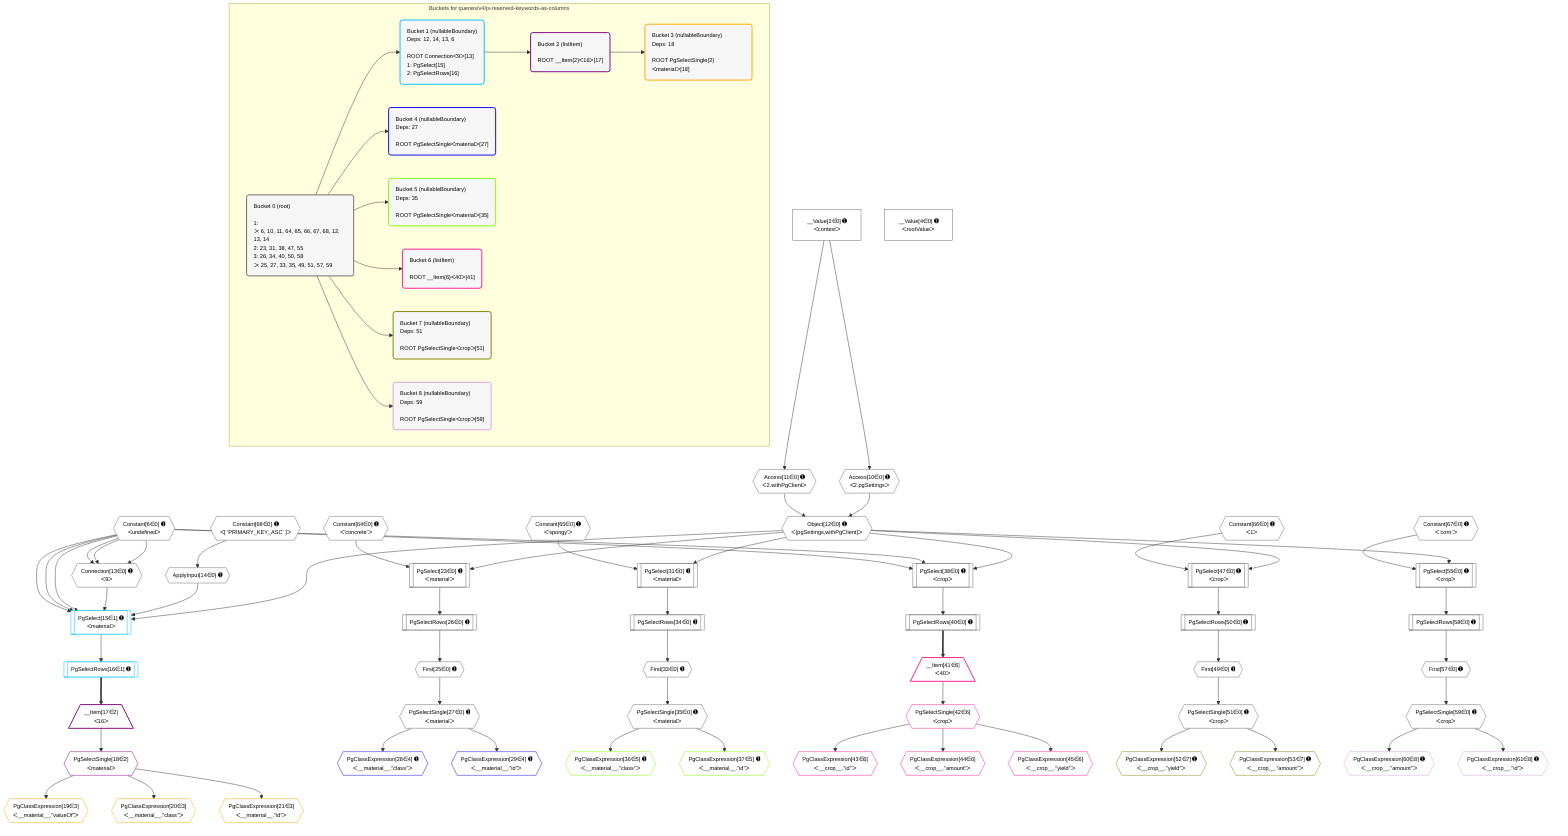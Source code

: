 %%{init: {'themeVariables': { 'fontSize': '12px'}}}%%
graph TD
    classDef path fill:#eee,stroke:#000,color:#000
    classDef plan fill:#fff,stroke-width:1px,color:#000
    classDef itemplan fill:#fff,stroke-width:2px,color:#000
    classDef unbatchedplan fill:#dff,stroke-width:1px,color:#000
    classDef sideeffectplan fill:#fcc,stroke-width:2px,color:#000
    classDef bucket fill:#f6f6f6,color:#000,stroke-width:2px,text-align:left


    %% plan dependencies
    Connection13{{"Connection[13∈0] ➊<br />ᐸ9ᐳ"}}:::plan
    Constant6{{"Constant[6∈0] ➊<br />ᐸundefinedᐳ"}}:::plan
    Constant6 & Constant6 & Constant6 --> Connection13
    PgSelect38[["PgSelect[38∈0] ➊<br />ᐸcropᐳ"]]:::plan
    Object12{{"Object[12∈0] ➊<br />ᐸ{pgSettings,withPgClient}ᐳ"}}:::plan
    Object12 & Constant6 & Constant6 --> PgSelect38
    Access10{{"Access[10∈0] ➊<br />ᐸ2.pgSettingsᐳ"}}:::plan
    Access11{{"Access[11∈0] ➊<br />ᐸ2.withPgClientᐳ"}}:::plan
    Access10 & Access11 --> Object12
    PgSelect23[["PgSelect[23∈0] ➊<br />ᐸmaterialᐳ"]]:::plan
    Constant64{{"Constant[64∈0] ➊<br />ᐸ'concrete'ᐳ"}}:::plan
    Object12 & Constant64 --> PgSelect23
    PgSelect31[["PgSelect[31∈0] ➊<br />ᐸmaterialᐳ"]]:::plan
    Constant65{{"Constant[65∈0] ➊<br />ᐸ'spongy'ᐳ"}}:::plan
    Object12 & Constant65 --> PgSelect31
    PgSelect47[["PgSelect[47∈0] ➊<br />ᐸcropᐳ"]]:::plan
    Constant66{{"Constant[66∈0] ➊<br />ᐸ1ᐳ"}}:::plan
    Object12 & Constant66 --> PgSelect47
    PgSelect55[["PgSelect[55∈0] ➊<br />ᐸcropᐳ"]]:::plan
    Constant67{{"Constant[67∈0] ➊<br />ᐸ'corn'ᐳ"}}:::plan
    Object12 & Constant67 --> PgSelect55
    __Value2["__Value[2∈0] ➊<br />ᐸcontextᐳ"]:::plan
    __Value2 --> Access10
    __Value2 --> Access11
    ApplyInput14{{"ApplyInput[14∈0] ➊"}}:::plan
    Constant68{{"Constant[68∈0] ➊<br />ᐸ[ 'PRIMARY_KEY_ASC' ]ᐳ"}}:::plan
    Constant68 --> ApplyInput14
    First25{{"First[25∈0] ➊"}}:::plan
    PgSelectRows26[["PgSelectRows[26∈0] ➊"]]:::plan
    PgSelectRows26 --> First25
    PgSelect23 --> PgSelectRows26
    PgSelectSingle27{{"PgSelectSingle[27∈0] ➊<br />ᐸmaterialᐳ"}}:::plan
    First25 --> PgSelectSingle27
    First33{{"First[33∈0] ➊"}}:::plan
    PgSelectRows34[["PgSelectRows[34∈0] ➊"]]:::plan
    PgSelectRows34 --> First33
    PgSelect31 --> PgSelectRows34
    PgSelectSingle35{{"PgSelectSingle[35∈0] ➊<br />ᐸmaterialᐳ"}}:::plan
    First33 --> PgSelectSingle35
    PgSelectRows40[["PgSelectRows[40∈0] ➊"]]:::plan
    PgSelect38 --> PgSelectRows40
    First49{{"First[49∈0] ➊"}}:::plan
    PgSelectRows50[["PgSelectRows[50∈0] ➊"]]:::plan
    PgSelectRows50 --> First49
    PgSelect47 --> PgSelectRows50
    PgSelectSingle51{{"PgSelectSingle[51∈0] ➊<br />ᐸcropᐳ"}}:::plan
    First49 --> PgSelectSingle51
    First57{{"First[57∈0] ➊"}}:::plan
    PgSelectRows58[["PgSelectRows[58∈0] ➊"]]:::plan
    PgSelectRows58 --> First57
    PgSelect55 --> PgSelectRows58
    PgSelectSingle59{{"PgSelectSingle[59∈0] ➊<br />ᐸcropᐳ"}}:::plan
    First57 --> PgSelectSingle59
    __Value4["__Value[4∈0] ➊<br />ᐸrootValueᐳ"]:::plan
    PgSelect15[["PgSelect[15∈1] ➊<br />ᐸmaterialᐳ"]]:::plan
    Object12 & ApplyInput14 & Connection13 & Constant6 & Constant6 & Constant6 --> PgSelect15
    PgSelectRows16[["PgSelectRows[16∈1] ➊"]]:::plan
    PgSelect15 --> PgSelectRows16
    __Item17[/"__Item[17∈2]<br />ᐸ16ᐳ"\]:::itemplan
    PgSelectRows16 ==> __Item17
    PgSelectSingle18{{"PgSelectSingle[18∈2]<br />ᐸmaterialᐳ"}}:::plan
    __Item17 --> PgSelectSingle18
    PgClassExpression19{{"PgClassExpression[19∈3]<br />ᐸ__material__.”valueOf”ᐳ"}}:::plan
    PgSelectSingle18 --> PgClassExpression19
    PgClassExpression20{{"PgClassExpression[20∈3]<br />ᐸ__material__.”class”ᐳ"}}:::plan
    PgSelectSingle18 --> PgClassExpression20
    PgClassExpression21{{"PgClassExpression[21∈3]<br />ᐸ__material__.”id”ᐳ"}}:::plan
    PgSelectSingle18 --> PgClassExpression21
    PgClassExpression28{{"PgClassExpression[28∈4] ➊<br />ᐸ__material__.”class”ᐳ"}}:::plan
    PgSelectSingle27 --> PgClassExpression28
    PgClassExpression29{{"PgClassExpression[29∈4] ➊<br />ᐸ__material__.”id”ᐳ"}}:::plan
    PgSelectSingle27 --> PgClassExpression29
    PgClassExpression36{{"PgClassExpression[36∈5] ➊<br />ᐸ__material__.”class”ᐳ"}}:::plan
    PgSelectSingle35 --> PgClassExpression36
    PgClassExpression37{{"PgClassExpression[37∈5] ➊<br />ᐸ__material__.”id”ᐳ"}}:::plan
    PgSelectSingle35 --> PgClassExpression37
    __Item41[/"__Item[41∈6]<br />ᐸ40ᐳ"\]:::itemplan
    PgSelectRows40 ==> __Item41
    PgSelectSingle42{{"PgSelectSingle[42∈6]<br />ᐸcropᐳ"}}:::plan
    __Item41 --> PgSelectSingle42
    PgClassExpression43{{"PgClassExpression[43∈6]<br />ᐸ__crop__.”id”ᐳ"}}:::plan
    PgSelectSingle42 --> PgClassExpression43
    PgClassExpression44{{"PgClassExpression[44∈6]<br />ᐸ__crop__.”amount”ᐳ"}}:::plan
    PgSelectSingle42 --> PgClassExpression44
    PgClassExpression45{{"PgClassExpression[45∈6]<br />ᐸ__crop__.”yield”ᐳ"}}:::plan
    PgSelectSingle42 --> PgClassExpression45
    PgClassExpression52{{"PgClassExpression[52∈7] ➊<br />ᐸ__crop__.”yield”ᐳ"}}:::plan
    PgSelectSingle51 --> PgClassExpression52
    PgClassExpression53{{"PgClassExpression[53∈7] ➊<br />ᐸ__crop__.”amount”ᐳ"}}:::plan
    PgSelectSingle51 --> PgClassExpression53
    PgClassExpression60{{"PgClassExpression[60∈8] ➊<br />ᐸ__crop__.”amount”ᐳ"}}:::plan
    PgSelectSingle59 --> PgClassExpression60
    PgClassExpression61{{"PgClassExpression[61∈8] ➊<br />ᐸ__crop__.”id”ᐳ"}}:::plan
    PgSelectSingle59 --> PgClassExpression61

    %% define steps

    subgraph "Buckets for queries/v4/js-reserved-keywords-as-columns"
    Bucket0("Bucket 0 (root)<br /><br />1: <br />ᐳ: 6, 10, 11, 64, 65, 66, 67, 68, 12, 13, 14<br />2: 23, 31, 38, 47, 55<br />3: 26, 34, 40, 50, 58<br />ᐳ: 25, 27, 33, 35, 49, 51, 57, 59"):::bucket
    classDef bucket0 stroke:#696969
    class Bucket0,__Value2,__Value4,Constant6,Access10,Access11,Object12,Connection13,ApplyInput14,PgSelect23,First25,PgSelectRows26,PgSelectSingle27,PgSelect31,First33,PgSelectRows34,PgSelectSingle35,PgSelect38,PgSelectRows40,PgSelect47,First49,PgSelectRows50,PgSelectSingle51,PgSelect55,First57,PgSelectRows58,PgSelectSingle59,Constant64,Constant65,Constant66,Constant67,Constant68 bucket0
    Bucket1("Bucket 1 (nullableBoundary)<br />Deps: 12, 14, 13, 6<br /><br />ROOT Connectionᐸ9ᐳ[13]<br />1: PgSelect[15]<br />2: PgSelectRows[16]"):::bucket
    classDef bucket1 stroke:#00bfff
    class Bucket1,PgSelect15,PgSelectRows16 bucket1
    Bucket2("Bucket 2 (listItem)<br /><br />ROOT __Item{2}ᐸ16ᐳ[17]"):::bucket
    classDef bucket2 stroke:#7f007f
    class Bucket2,__Item17,PgSelectSingle18 bucket2
    Bucket3("Bucket 3 (nullableBoundary)<br />Deps: 18<br /><br />ROOT PgSelectSingle{2}ᐸmaterialᐳ[18]"):::bucket
    classDef bucket3 stroke:#ffa500
    class Bucket3,PgClassExpression19,PgClassExpression20,PgClassExpression21 bucket3
    Bucket4("Bucket 4 (nullableBoundary)<br />Deps: 27<br /><br />ROOT PgSelectSingleᐸmaterialᐳ[27]"):::bucket
    classDef bucket4 stroke:#0000ff
    class Bucket4,PgClassExpression28,PgClassExpression29 bucket4
    Bucket5("Bucket 5 (nullableBoundary)<br />Deps: 35<br /><br />ROOT PgSelectSingleᐸmaterialᐳ[35]"):::bucket
    classDef bucket5 stroke:#7fff00
    class Bucket5,PgClassExpression36,PgClassExpression37 bucket5
    Bucket6("Bucket 6 (listItem)<br /><br />ROOT __Item{6}ᐸ40ᐳ[41]"):::bucket
    classDef bucket6 stroke:#ff1493
    class Bucket6,__Item41,PgSelectSingle42,PgClassExpression43,PgClassExpression44,PgClassExpression45 bucket6
    Bucket7("Bucket 7 (nullableBoundary)<br />Deps: 51<br /><br />ROOT PgSelectSingleᐸcropᐳ[51]"):::bucket
    classDef bucket7 stroke:#808000
    class Bucket7,PgClassExpression52,PgClassExpression53 bucket7
    Bucket8("Bucket 8 (nullableBoundary)<br />Deps: 59<br /><br />ROOT PgSelectSingleᐸcropᐳ[59]"):::bucket
    classDef bucket8 stroke:#dda0dd
    class Bucket8,PgClassExpression60,PgClassExpression61 bucket8
    Bucket0 --> Bucket1 & Bucket4 & Bucket5 & Bucket6 & Bucket7 & Bucket8
    Bucket1 --> Bucket2
    Bucket2 --> Bucket3
    end
